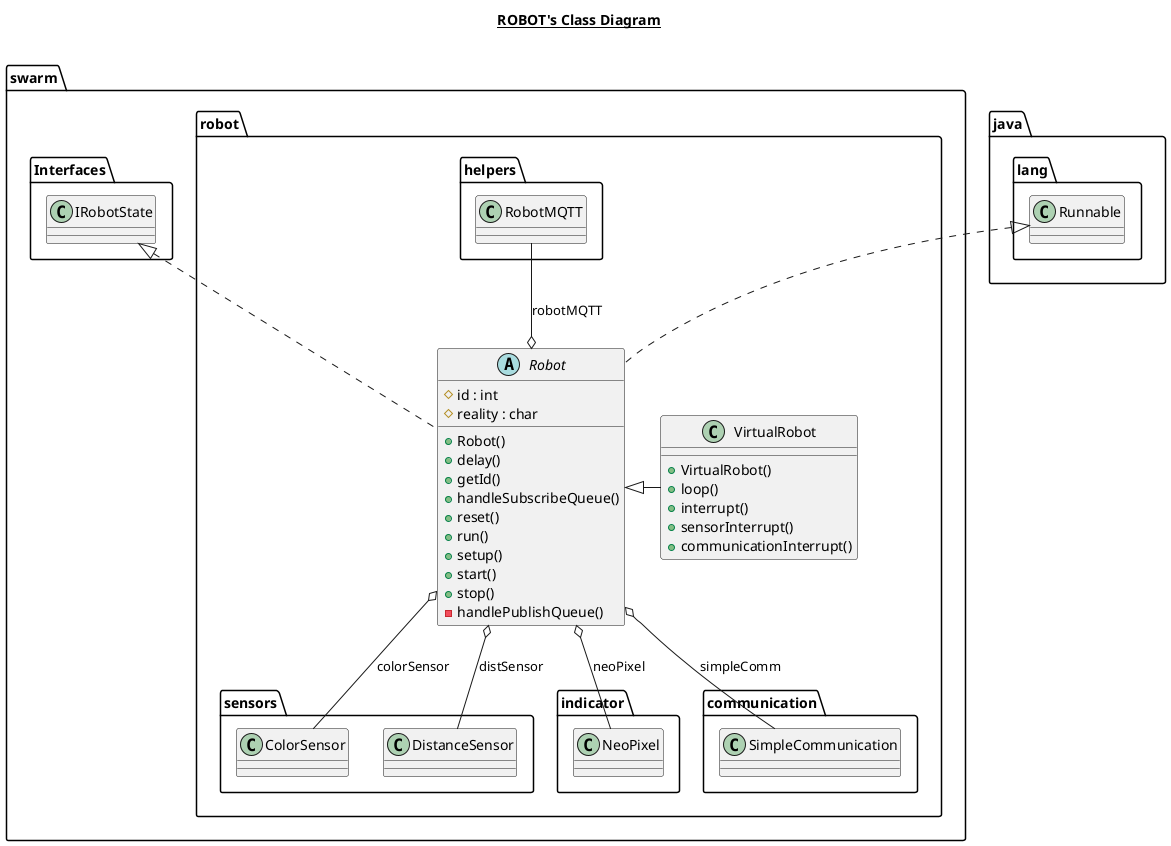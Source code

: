 @startuml
title __ROBOT's Class Diagram__\n

  namespace swarm {
    namespace robot {
      abstract class swarm.robot.Robot {
          # id : int
          # reality : char
          + Robot()
          + delay()
          + getId()
          + handleSubscribeQueue()
          + reset()
          + run()
          + setup()
          + start()
          + stop()
          - handlePublishQueue()
      }
    }
  }

  namespace swarm {
    namespace robot {
      class swarm.robot.VirtualRobot {
          + VirtualRobot()
          + loop()
          + interrupt()
          + sensorInterrupt()
          + communicationInterrupt()
      }
    }
  }


  swarm.robot.Robot .up.|> java.lang.Runnable
  swarm.robot.Robot .up.|> swarm.Interfaces.IRobotState
  swarm.robot.Robot o--left swarm.robot.sensors.ColorSensor : colorSensor
'  swarm.robot.Robot o-- swarm.robot.helpers.Coordinate : coordinates
'  swarm.robot.Robot o-- swarm.robot.communication.DirectedCommunication : directedComm
  swarm.robot.Robot o-- swarm.robot.sensors.DistanceSensor : distSensor
'  swarm.robot.Robot o-- swarm.robot.helpers.MotionController : motion
  swarm.robot.Robot o-- swarm.robot.indicator.NeoPixel : neoPixel
'  swarm.robot.Robot o-- swarm.robot.sensors.ProximitySensor : proximitySensor
  swarm.robot.Robot o-up- swarm.robot.helpers.RobotMQTT : robotMQTT
'  swarm.robot.Robot o-- swarm.mqtt.RobotMqttClient : robotMqttClient
  swarm.robot.Robot o-- swarm.robot.communication.SimpleCommunication : simpleComm
'  swarm.robot.Robot o-- swarm.Interfaces.IRobotState.robotState : state
  swarm.robot.VirtualRobot -left-|> swarm.robot.Robot


'right footer
'
'
'PlantUML diagram generated by SketchIt! (https://bitbucket.org/pmesmeur/sketch.it)
'For more information about this tool, please contact philippe.mesmeur@gmail.com
'endfooter
@enduml
